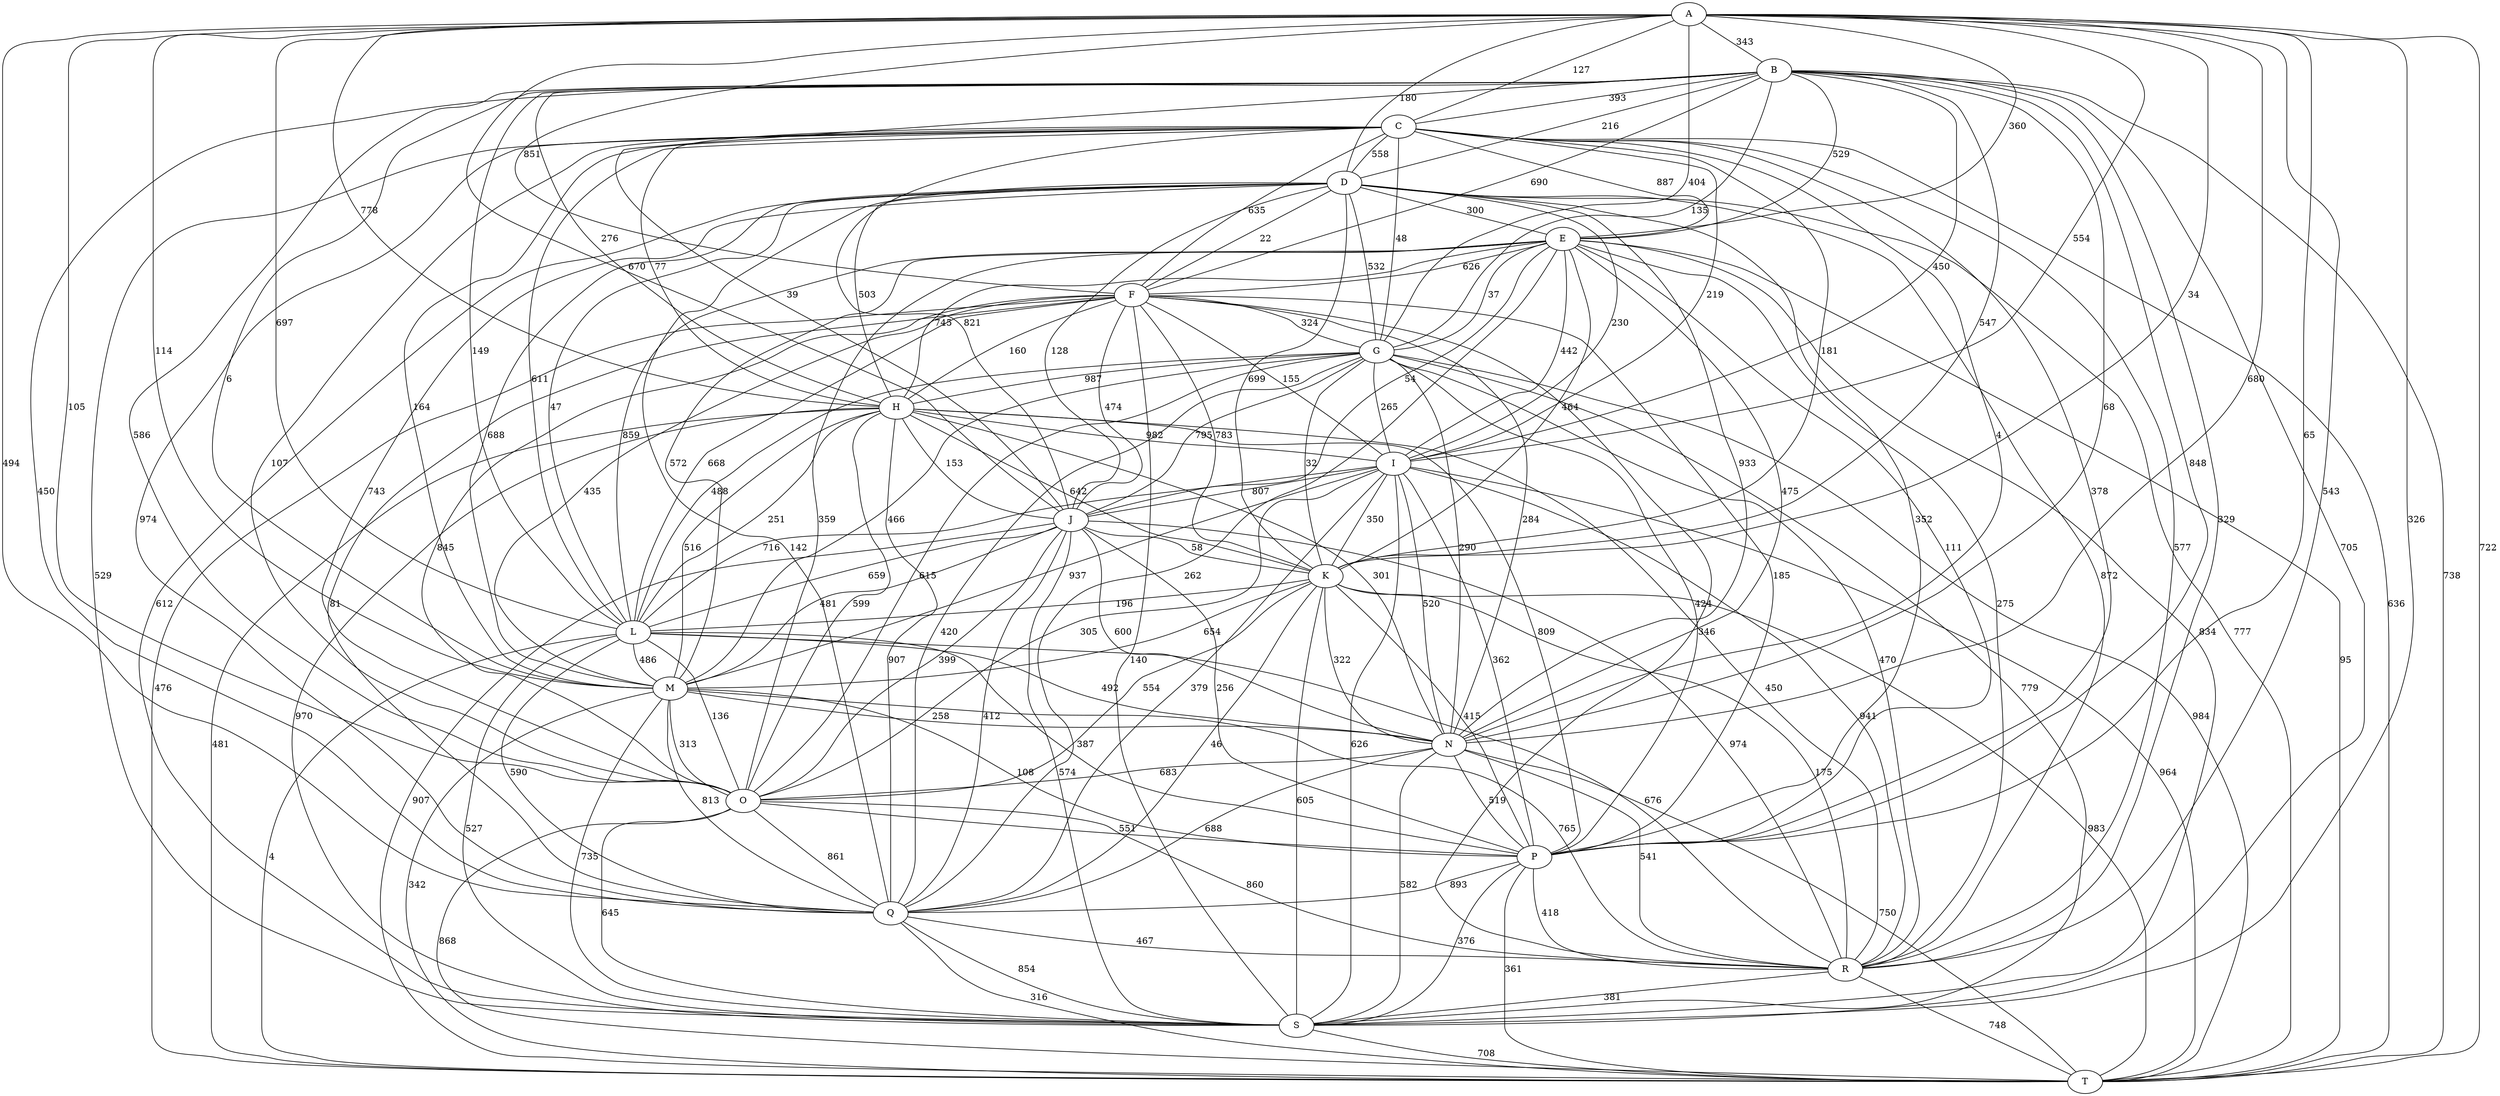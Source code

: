 graph G {
  A -- B [label="343"];
  A -- C [label="127"];
  A -- D [label="180"];
  A -- E [label="360"];
  A -- F [label="851"];
  A -- G [label="404"];
  A -- H [label="778"];
  A -- I [label="554"];
  A -- J [label="670"];
  A -- K [label="34"];
  A -- L [label="697"];
  A -- M [label="114"];
  A -- N [label="680"];
  A -- O [label="105"];
  A -- P [label="65"];
  A -- Q [label="494"];
  A -- R [label="543"];
  A -- S [label="326"];
  A -- T [label="722"];
  B -- C [label="393"];
  B -- D [label="216"];
  B -- E [label="529"];
  B -- F [label="690"];
  B -- G [label="135"];
  B -- H [label="276"];
  B -- I [label="450"];
  B -- J [label="39"];
  B -- K [label="547"];
  B -- L [label="149"];
  B -- M [label="6"];
  B -- N [label="68"];
  B -- O [label="586"];
  B -- P [label="848"];
  B -- Q [label="450"];
  B -- R [label="329"];
  B -- S [label="705"];
  B -- T [label="738"];
  C -- D [label="558"];
  C -- E [label="887"];
  C -- F [label="635"];
  C -- G [label="48"];
  C -- H [label="77"];
  C -- I [label="219"];
  C -- J [label="821"];
  C -- K [label="181"];
  C -- L [label="611"];
  C -- M [label="164"];
  C -- N [label="4"];
  C -- O [label="107"];
  C -- P [label="378"];
  C -- Q [label="974"];
  C -- R [label="577"];
  C -- S [label="529"];
  C -- T [label="636"];
  D -- E [label="300"];
  D -- F [label="22"];
  D -- G [label="532"];
  D -- H [label="503"];
  D -- I [label="230"];
  D -- J [label="128"];
  D -- K [label="699"];
  D -- L [label="47"];
  D -- M [label="688"];
  D -- N [label="933"];
  D -- O [label="743"];
  D -- P [label="352"];
  D -- Q [label="142"];
  D -- R [label="872"];
  D -- S [label="612"];
  D -- T [label="777"];
  E -- F [label="626"];
  E -- G [label="37"];
  E -- H [label="745"];
  E -- I [label="442"];
  E -- J [label="54"];
  E -- K [label="464"];
  E -- L [label="859"];
  E -- M [label="572"];
  E -- N [label="475"];
  E -- O [label="359"];
  E -- P [label="111"];
  E -- Q [label="262"];
  E -- R [label="275"];
  E -- S [label="834"];
  E -- T [label="95"];
  F -- G [label="324"];
  F -- H [label="160"];
  F -- I [label="155"];
  F -- J [label="474"];
  F -- K [label="783"];
  F -- L [label="668"];
  F -- M [label="435"];
  F -- N [label="284"];
  F -- O [label="845"];
  F -- P [label="185"];
  F -- Q [label="81"];
  F -- R [label="346"];
  F -- S [label="140"];
  F -- T [label="476"];
  G -- H [label="987"];
  G -- I [label="265"];
  G -- J [label="795"];
  G -- K [label="32"];
  G -- L [label="488"];
  G -- M [label="466"];
  G -- N [label="290"];
  G -- O [label="615"];
  G -- P [label="424"];
  G -- Q [label="420"];
  G -- R [label="470"];
  G -- S [label="779"];
  G -- T [label="984"];
  H -- I [label="982"];
  H -- J [label="153"];
  H -- K [label="642"];
  H -- L [label="251"];
  H -- M [label="516"];
  H -- N [label="301"];
  H -- O [label="599"];
  H -- P [label="809"];
  H -- Q [label="907"];
  H -- R [label="450"];
  H -- S [label="970"];
  H -- T [label="481"];
  I -- J [label="807"];
  I -- K [label="350"];
  I -- L [label="716"];
  I -- M [label="937"];
  I -- N [label="520"];
  I -- O [label="305"];
  I -- P [label="362"];
  I -- Q [label="379"];
  I -- R [label="941"];
  I -- S [label="626"];
  I -- T [label="964"];
  J -- K [label="58"];
  J -- L [label="659"];
  J -- M [label="481"];
  J -- N [label="600"];
  J -- O [label="399"];
  J -- P [label="256"];
  J -- Q [label="412"];
  J -- R [label="974"];
  J -- S [label="574"];
  J -- T [label="907"];
  K -- L [label="196"];
  K -- M [label="654"];
  K -- N [label="322"];
  K -- O [label="554"];
  K -- P [label="415"];
  K -- Q [label="46"];
  K -- R [label="175"];
  K -- S [label="605"];
  K -- T [label="983"];
  L -- M [label="486"];
  L -- N [label="492"];
  L -- O [label="136"];
  L -- P [label="387"];
  L -- Q [label="590"];
  L -- R [label="676"];
  L -- S [label="527"];
  L -- T [label="4"];
  M -- N [label="258"];
  M -- O [label="313"];
  M -- P [label="108"];
  M -- Q [label="813"];
  M -- R [label="765"];
  M -- S [label="735"];
  M -- T [label="342"];
  N -- O [label="683"];
  N -- P [label="519"];
  N -- Q [label="688"];
  N -- R [label="541"];
  N -- S [label="582"];
  N -- T [label="750"];
  O -- P [label="551"];
  O -- Q [label="861"];
  O -- R [label="860"];
  O -- S [label="645"];
  O -- T [label="868"];
  P -- Q [label="893"];
  P -- R [label="418"];
  P -- S [label="376"];
  P -- T [label="361"];
  Q -- R [label="467"];
  Q -- S [label="854"];
  Q -- T [label="316"];
  R -- S [label="381"];
  R -- T [label="748"];
  S -- T [label="708"];
}
